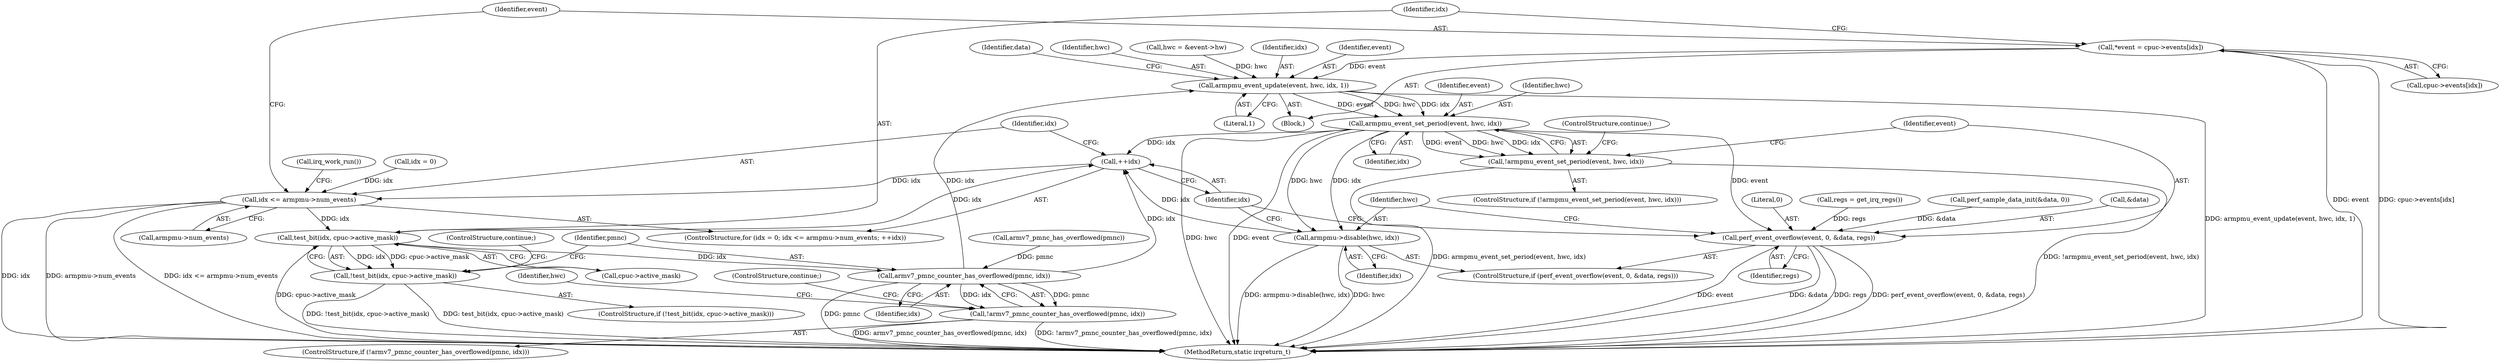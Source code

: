 digraph "1_linux_a8b0ca17b80e92faab46ee7179ba9e99ccb61233_1@pointer" {
"1000148" [label="(Call,*event = cpuc->events[idx])"];
"1000176" [label="(Call,armpmu_event_update(event, hwc, idx, 1))"];
"1000192" [label="(Call,armpmu_event_set_period(event, hwc, idx))"];
"1000144" [label="(Call,++idx)"];
"1000139" [label="(Call,idx <= armpmu->num_events)"];
"1000158" [label="(Call,test_bit(idx, cpuc->active_mask))"];
"1000157" [label="(Call,!test_bit(idx, cpuc->active_mask))"];
"1000166" [label="(Call,armv7_pmnc_counter_has_overflowed(pmnc, idx))"];
"1000165" [label="(Call,!armv7_pmnc_counter_has_overflowed(pmnc, idx))"];
"1000191" [label="(Call,!armpmu_event_set_period(event, hwc, idx))"];
"1000198" [label="(Call,perf_event_overflow(event, 0, &data, regs))"];
"1000204" [label="(Call,armpmu->disable(hwc, idx))"];
"1000204" [label="(Call,armpmu->disable(hwc, idx))"];
"1000190" [label="(ControlStructure,if (!armpmu_event_set_period(event, hwc, idx)))"];
"1000177" [label="(Identifier,event)"];
"1000194" [label="(Identifier,hwc)"];
"1000192" [label="(Call,armpmu_event_set_period(event, hwc, idx))"];
"1000156" [label="(ControlStructure,if (!test_bit(idx, cpuc->active_mask)))"];
"1000168" [label="(Identifier,idx)"];
"1000150" [label="(Call,cpuc->events[idx])"];
"1000141" [label="(Call,armpmu->num_events)"];
"1000200" [label="(Literal,0)"];
"1000210" [label="(MethodReturn,static irqreturn_t)"];
"1000123" [label="(Call,regs = get_irq_regs())"];
"1000195" [label="(Identifier,idx)"];
"1000203" [label="(Identifier,regs)"];
"1000166" [label="(Call,armv7_pmnc_counter_has_overflowed(pmnc, idx))"];
"1000119" [label="(Call,armv7_pmnc_has_overflowed(pmnc))"];
"1000164" [label="(ControlStructure,if (!armv7_pmnc_counter_has_overflowed(pmnc, idx)))"];
"1000159" [label="(Identifier,idx)"];
"1000191" [label="(Call,!armpmu_event_set_period(event, hwc, idx))"];
"1000198" [label="(Call,perf_event_overflow(event, 0, &data, regs))"];
"1000140" [label="(Identifier,idx)"];
"1000145" [label="(Identifier,idx)"];
"1000171" [label="(Identifier,hwc)"];
"1000157" [label="(Call,!test_bit(idx, cpuc->active_mask))"];
"1000183" [label="(Identifier,data)"];
"1000197" [label="(ControlStructure,if (perf_event_overflow(event, 0, &data, regs)))"];
"1000178" [label="(Identifier,hwc)"];
"1000144" [label="(Call,++idx)"];
"1000126" [label="(Call,perf_sample_data_init(&data, 0))"];
"1000205" [label="(Identifier,hwc)"];
"1000201" [label="(Call,&data)"];
"1000176" [label="(Call,armpmu_event_update(event, hwc, idx, 1))"];
"1000170" [label="(Call,hwc = &event->hw)"];
"1000135" [label="(ControlStructure,for (idx = 0; idx <= armpmu->num_events; ++idx))"];
"1000146" [label="(Block,)"];
"1000169" [label="(ControlStructure,continue;)"];
"1000139" [label="(Call,idx <= armpmu->num_events)"];
"1000158" [label="(Call,test_bit(idx, cpuc->active_mask))"];
"1000196" [label="(ControlStructure,continue;)"];
"1000206" [label="(Identifier,idx)"];
"1000148" [label="(Call,*event = cpuc->events[idx])"];
"1000180" [label="(Literal,1)"];
"1000149" [label="(Identifier,event)"];
"1000163" [label="(ControlStructure,continue;)"];
"1000160" [label="(Call,cpuc->active_mask)"];
"1000179" [label="(Identifier,idx)"];
"1000193" [label="(Identifier,event)"];
"1000167" [label="(Identifier,pmnc)"];
"1000199" [label="(Identifier,event)"];
"1000207" [label="(Call,irq_work_run())"];
"1000165" [label="(Call,!armv7_pmnc_counter_has_overflowed(pmnc, idx))"];
"1000136" [label="(Call,idx = 0)"];
"1000148" -> "1000146"  [label="AST: "];
"1000148" -> "1000150"  [label="CFG: "];
"1000149" -> "1000148"  [label="AST: "];
"1000150" -> "1000148"  [label="AST: "];
"1000159" -> "1000148"  [label="CFG: "];
"1000148" -> "1000210"  [label="DDG: event"];
"1000148" -> "1000210"  [label="DDG: cpuc->events[idx]"];
"1000148" -> "1000176"  [label="DDG: event"];
"1000176" -> "1000146"  [label="AST: "];
"1000176" -> "1000180"  [label="CFG: "];
"1000177" -> "1000176"  [label="AST: "];
"1000178" -> "1000176"  [label="AST: "];
"1000179" -> "1000176"  [label="AST: "];
"1000180" -> "1000176"  [label="AST: "];
"1000183" -> "1000176"  [label="CFG: "];
"1000176" -> "1000210"  [label="DDG: armpmu_event_update(event, hwc, idx, 1)"];
"1000170" -> "1000176"  [label="DDG: hwc"];
"1000166" -> "1000176"  [label="DDG: idx"];
"1000176" -> "1000192"  [label="DDG: event"];
"1000176" -> "1000192"  [label="DDG: hwc"];
"1000176" -> "1000192"  [label="DDG: idx"];
"1000192" -> "1000191"  [label="AST: "];
"1000192" -> "1000195"  [label="CFG: "];
"1000193" -> "1000192"  [label="AST: "];
"1000194" -> "1000192"  [label="AST: "];
"1000195" -> "1000192"  [label="AST: "];
"1000191" -> "1000192"  [label="CFG: "];
"1000192" -> "1000210"  [label="DDG: hwc"];
"1000192" -> "1000210"  [label="DDG: event"];
"1000192" -> "1000144"  [label="DDG: idx"];
"1000192" -> "1000191"  [label="DDG: event"];
"1000192" -> "1000191"  [label="DDG: hwc"];
"1000192" -> "1000191"  [label="DDG: idx"];
"1000192" -> "1000198"  [label="DDG: event"];
"1000192" -> "1000204"  [label="DDG: hwc"];
"1000192" -> "1000204"  [label="DDG: idx"];
"1000144" -> "1000135"  [label="AST: "];
"1000144" -> "1000145"  [label="CFG: "];
"1000145" -> "1000144"  [label="AST: "];
"1000140" -> "1000144"  [label="CFG: "];
"1000144" -> "1000139"  [label="DDG: idx"];
"1000158" -> "1000144"  [label="DDG: idx"];
"1000166" -> "1000144"  [label="DDG: idx"];
"1000204" -> "1000144"  [label="DDG: idx"];
"1000139" -> "1000135"  [label="AST: "];
"1000139" -> "1000141"  [label="CFG: "];
"1000140" -> "1000139"  [label="AST: "];
"1000141" -> "1000139"  [label="AST: "];
"1000149" -> "1000139"  [label="CFG: "];
"1000207" -> "1000139"  [label="CFG: "];
"1000139" -> "1000210"  [label="DDG: armpmu->num_events"];
"1000139" -> "1000210"  [label="DDG: idx <= armpmu->num_events"];
"1000139" -> "1000210"  [label="DDG: idx"];
"1000136" -> "1000139"  [label="DDG: idx"];
"1000139" -> "1000158"  [label="DDG: idx"];
"1000158" -> "1000157"  [label="AST: "];
"1000158" -> "1000160"  [label="CFG: "];
"1000159" -> "1000158"  [label="AST: "];
"1000160" -> "1000158"  [label="AST: "];
"1000157" -> "1000158"  [label="CFG: "];
"1000158" -> "1000210"  [label="DDG: cpuc->active_mask"];
"1000158" -> "1000157"  [label="DDG: idx"];
"1000158" -> "1000157"  [label="DDG: cpuc->active_mask"];
"1000158" -> "1000166"  [label="DDG: idx"];
"1000157" -> "1000156"  [label="AST: "];
"1000163" -> "1000157"  [label="CFG: "];
"1000167" -> "1000157"  [label="CFG: "];
"1000157" -> "1000210"  [label="DDG: !test_bit(idx, cpuc->active_mask)"];
"1000157" -> "1000210"  [label="DDG: test_bit(idx, cpuc->active_mask)"];
"1000166" -> "1000165"  [label="AST: "];
"1000166" -> "1000168"  [label="CFG: "];
"1000167" -> "1000166"  [label="AST: "];
"1000168" -> "1000166"  [label="AST: "];
"1000165" -> "1000166"  [label="CFG: "];
"1000166" -> "1000210"  [label="DDG: pmnc"];
"1000166" -> "1000165"  [label="DDG: pmnc"];
"1000166" -> "1000165"  [label="DDG: idx"];
"1000119" -> "1000166"  [label="DDG: pmnc"];
"1000165" -> "1000164"  [label="AST: "];
"1000169" -> "1000165"  [label="CFG: "];
"1000171" -> "1000165"  [label="CFG: "];
"1000165" -> "1000210"  [label="DDG: armv7_pmnc_counter_has_overflowed(pmnc, idx)"];
"1000165" -> "1000210"  [label="DDG: !armv7_pmnc_counter_has_overflowed(pmnc, idx)"];
"1000191" -> "1000190"  [label="AST: "];
"1000196" -> "1000191"  [label="CFG: "];
"1000199" -> "1000191"  [label="CFG: "];
"1000191" -> "1000210"  [label="DDG: !armpmu_event_set_period(event, hwc, idx)"];
"1000191" -> "1000210"  [label="DDG: armpmu_event_set_period(event, hwc, idx)"];
"1000198" -> "1000197"  [label="AST: "];
"1000198" -> "1000203"  [label="CFG: "];
"1000199" -> "1000198"  [label="AST: "];
"1000200" -> "1000198"  [label="AST: "];
"1000201" -> "1000198"  [label="AST: "];
"1000203" -> "1000198"  [label="AST: "];
"1000205" -> "1000198"  [label="CFG: "];
"1000145" -> "1000198"  [label="CFG: "];
"1000198" -> "1000210"  [label="DDG: event"];
"1000198" -> "1000210"  [label="DDG: &data"];
"1000198" -> "1000210"  [label="DDG: regs"];
"1000198" -> "1000210"  [label="DDG: perf_event_overflow(event, 0, &data, regs)"];
"1000126" -> "1000198"  [label="DDG: &data"];
"1000123" -> "1000198"  [label="DDG: regs"];
"1000204" -> "1000197"  [label="AST: "];
"1000204" -> "1000206"  [label="CFG: "];
"1000205" -> "1000204"  [label="AST: "];
"1000206" -> "1000204"  [label="AST: "];
"1000145" -> "1000204"  [label="CFG: "];
"1000204" -> "1000210"  [label="DDG: hwc"];
"1000204" -> "1000210"  [label="DDG: armpmu->disable(hwc, idx)"];
}

